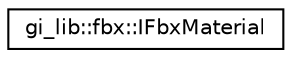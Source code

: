 digraph "Graphical Class Hierarchy"
{
  edge [fontname="Helvetica",fontsize="10",labelfontname="Helvetica",labelfontsize="10"];
  node [fontname="Helvetica",fontsize="10",shape=record];
  rankdir="LR";
  Node1 [label="gi_lib::fbx::IFbxMaterial",height=0.2,width=0.4,color="black", fillcolor="white", style="filled",URL="$classgi__lib_1_1fbx_1_1_i_fbx_material.html",tooltip="A material description. "];
}
